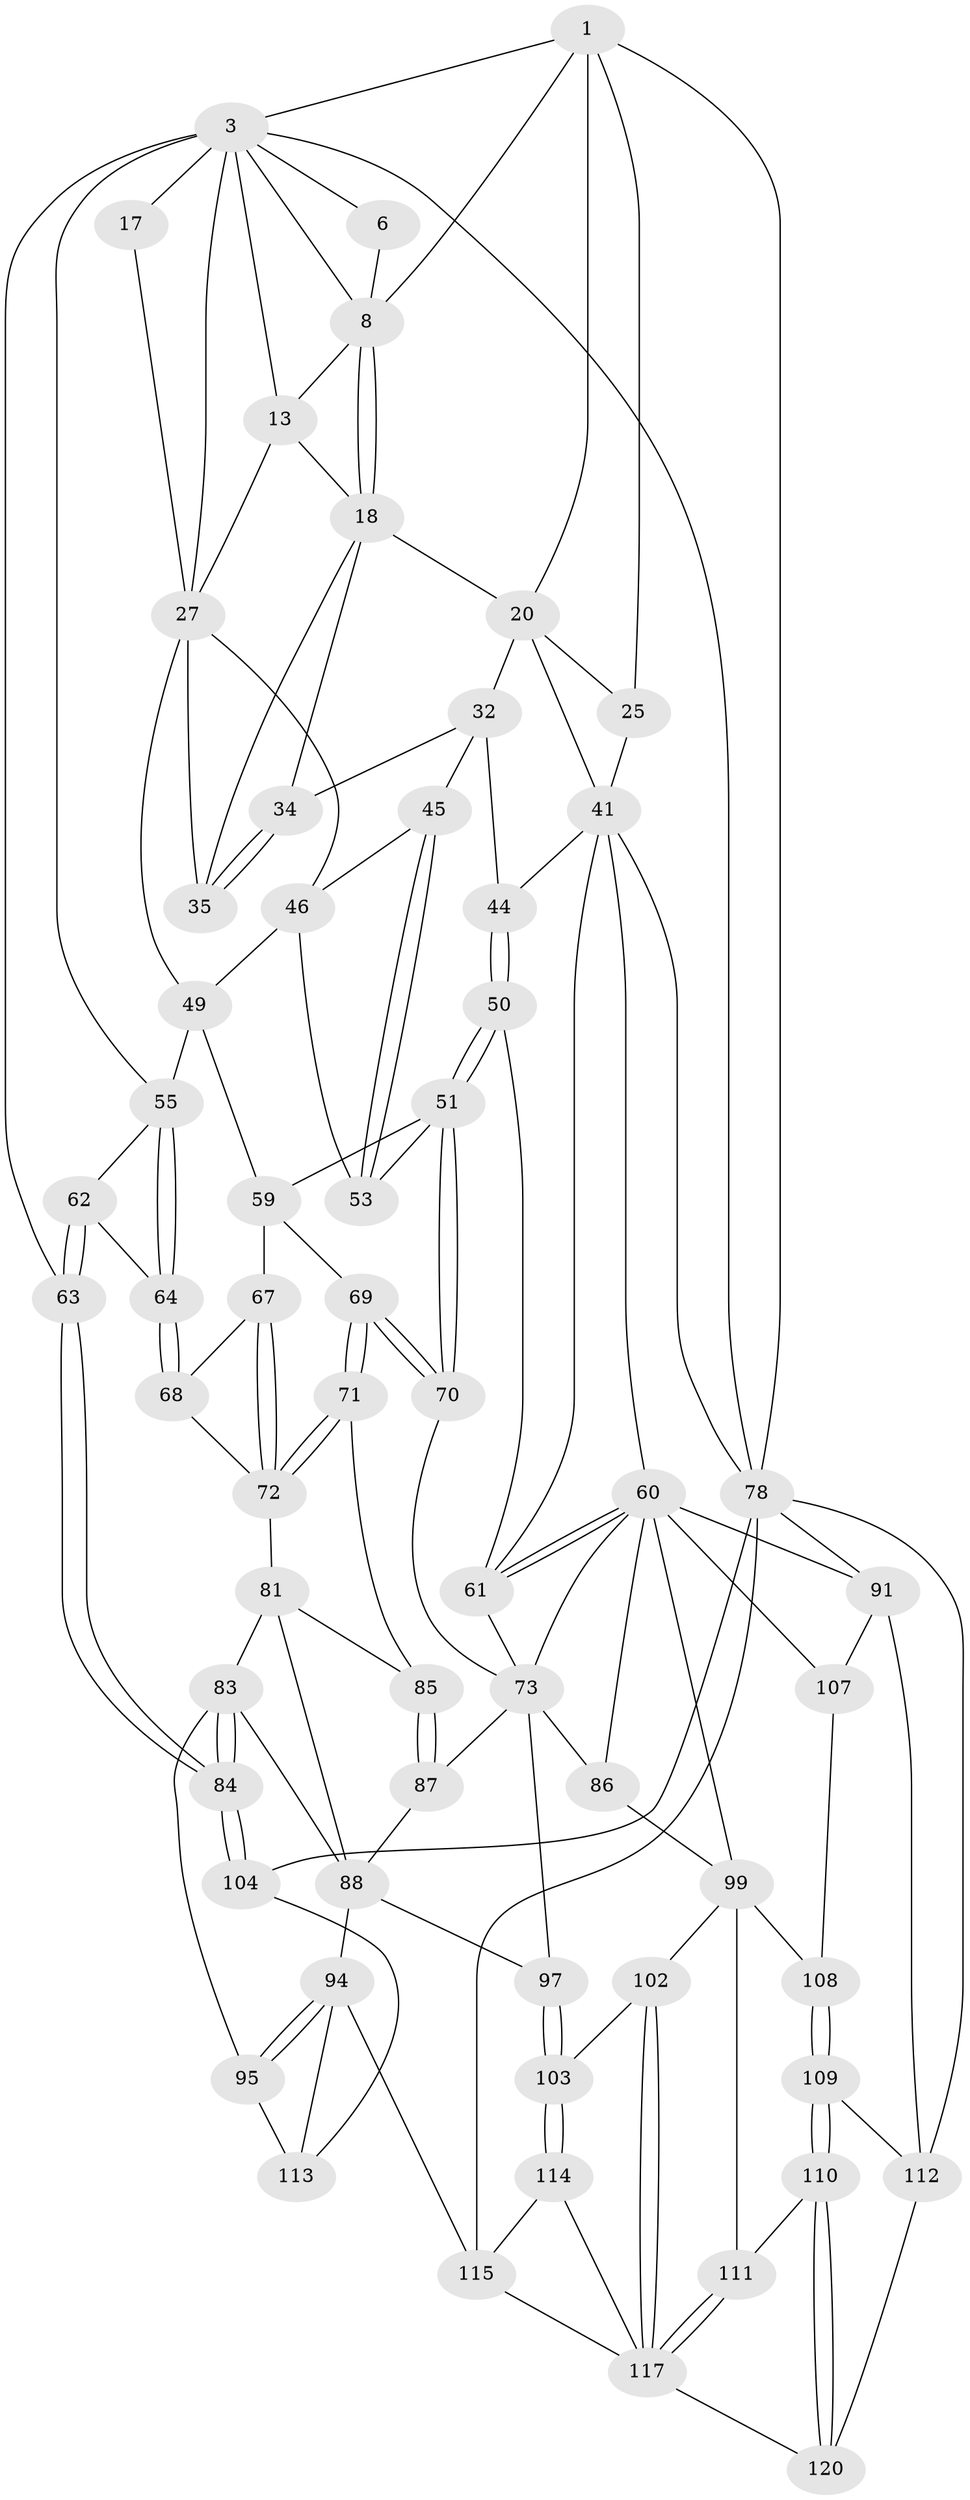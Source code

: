 // original degree distribution, {3: 0.016129032258064516, 6: 0.21774193548387097, 4: 0.23387096774193547, 5: 0.532258064516129}
// Generated by graph-tools (version 1.1) at 2025/28/03/15/25 16:28:00]
// undirected, 62 vertices, 144 edges
graph export_dot {
graph [start="1"]
  node [color=gray90,style=filled];
  1 [pos="+0.6495370813651582+0",super="+7+2"];
  3 [pos="+0+0",super="+15+4"];
  6 [pos="+0.6131029622777204+0"];
  8 [pos="+0.5742825688375706+0.08340873598274784",super="+9"];
  13 [pos="+0.2817384116175534+0.061661091628908926",super="+26"];
  17 [pos="+0.05924220130948407+0.15532095166817106"];
  18 [pos="+0.5160996110132606+0.14669274025465684",super="+19"];
  20 [pos="+0.6849758435340868+0.09361709624536194",super="+21+24"];
  25 [pos="+1+0"];
  27 [pos="+0.21560990525042895+0.2189596194446823",super="+36"];
  32 [pos="+0.44581219568681746+0.3146004781731745",super="+33+40"];
  34 [pos="+0.44002985812903367+0.3125530143212258"];
  35 [pos="+0.3030679497943195+0.24840611259237633"];
  41 [pos="+0.8161931865507316+0.3080274250950297",super="+47+42"];
  44 [pos="+0.5623888557871881+0.4195739368954455"];
  45 [pos="+0.37972739740358424+0.3484127425400132"];
  46 [pos="+0.3136992045564594+0.3292490720647304",super="+48"];
  49 [pos="+0.21536082447675772+0.44364209757638445",super="+54"];
  50 [pos="+0.5389672244301241+0.4857553616645843"];
  51 [pos="+0.4566052759603594+0.5806961584149646",super="+52"];
  53 [pos="+0.3532007679987497+0.4421995035612711"];
  55 [pos="+0.1438837701950186+0.49225820702181655",super="+56"];
  59 [pos="+0.20646836237369987+0.48596126959686853",super="+66"];
  60 [pos="+0.8863630131963486+0.6137867125815416",super="+76"];
  61 [pos="+0.7477767331569293+0.555207484971592",super="+65"];
  62 [pos="+0.01210045936287331+0.5646854532144131"];
  63 [pos="+0+0.5915163477793846"];
  64 [pos="+0.08458410303385847+0.6007343015299431"];
  67 [pos="+0.20641304927600107+0.5626027594268525"];
  68 [pos="+0.08611102851758547+0.6024344261882597"];
  69 [pos="+0.4286954071654552+0.6432565127682326"];
  70 [pos="+0.4422235800067133+0.645561702323983"];
  71 [pos="+0.2303032308309191+0.6682611259230365"];
  72 [pos="+0.2031014141050469+0.6236404355665144",super="+80"];
  73 [pos="+0.6839614913089473+0.6112745820484083",super="+74"];
  78 [pos="+1+1",super="+105+79"];
  81 [pos="+0.10074653995112874+0.6778726934864419",super="+82"];
  83 [pos="+0.03532306613266903+0.7763492439706481",super="+96"];
  84 [pos="+0+0.8160552207389962"];
  85 [pos="+0.21495020868547607+0.6982249417400588"];
  86 [pos="+0.5545749041857649+0.7621994758211289"];
  87 [pos="+0.21486271741967006+0.7078672175305409"];
  88 [pos="+0.20582355122193532+0.7518027116270999",super="+93+89"];
  91 [pos="+1+0.7966878219122064",super="+106"];
  94 [pos="+0.22797706184193445+0.8877363096840934",super="+116"];
  95 [pos="+0.14424941857112183+0.8754197553259684"];
  97 [pos="+0.2908662368517574+0.8444623914438372"];
  99 [pos="+0.8094970698363481+0.7966337601191091",super="+100"];
  102 [pos="+0.524507962455717+0.8661770441700262"];
  103 [pos="+0.33754906636298526+0.8847418188115246"];
  104 [pos="+0+0.9028358510183676"];
  107 [pos="+0.9783458948542588+0.83437943245131"];
  108 [pos="+0.8702335036290988+0.8738429233985235"];
  109 [pos="+0.8725894391391782+0.8836833392395751"];
  110 [pos="+0.7896704711203034+1"];
  111 [pos="+0.7114164952773668+0.8646015581597842"];
  112 [pos="+0.9355329927003274+0.9277129192325337",super="+119"];
  113 [pos="+0.11585148789506267+0.9229095812663912"];
  114 [pos="+0.3593694759377631+0.9603544902464246"];
  115 [pos="+0.25957056468016243+0.9742031108050009",super="+123"];
  117 [pos="+0.5041971376172094+1",super="+121"];
  120 [pos="+0.8257365676346584+1"];
  1 -- 8;
  1 -- 20;
  1 -- 3;
  1 -- 25;
  1 -- 78;
  3 -- 78;
  3 -- 17 [weight=2];
  3 -- 63;
  3 -- 6;
  3 -- 13;
  3 -- 8;
  3 -- 27;
  3 -- 55;
  6 -- 8;
  8 -- 18 [weight=2];
  8 -- 18;
  8 -- 13 [weight=2];
  13 -- 27;
  13 -- 18;
  17 -- 27;
  18 -- 34;
  18 -- 35;
  18 -- 20;
  20 -- 32 [weight=2];
  20 -- 25;
  20 -- 41;
  25 -- 41;
  27 -- 49;
  27 -- 35;
  27 -- 46;
  32 -- 34;
  32 -- 45;
  32 -- 44;
  34 -- 35;
  34 -- 35;
  41 -- 60;
  41 -- 61;
  41 -- 44;
  41 -- 78;
  44 -- 50;
  44 -- 50;
  45 -- 46;
  45 -- 53;
  45 -- 53;
  46 -- 49;
  46 -- 53;
  49 -- 59;
  49 -- 55;
  50 -- 51;
  50 -- 51;
  50 -- 61;
  51 -- 70;
  51 -- 70;
  51 -- 59;
  51 -- 53;
  55 -- 64;
  55 -- 64;
  55 -- 62;
  59 -- 67;
  59 -- 69;
  60 -- 61;
  60 -- 61;
  60 -- 99;
  60 -- 86;
  60 -- 107;
  60 -- 73;
  60 -- 91;
  61 -- 73;
  62 -- 63;
  62 -- 63;
  62 -- 64;
  63 -- 84;
  63 -- 84;
  64 -- 68;
  64 -- 68;
  67 -- 68;
  67 -- 72;
  67 -- 72;
  68 -- 72;
  69 -- 70;
  69 -- 70;
  69 -- 71;
  69 -- 71;
  70 -- 73;
  71 -- 72;
  71 -- 72;
  71 -- 85;
  72 -- 81;
  73 -- 97;
  73 -- 86;
  73 -- 87;
  78 -- 104;
  78 -- 115;
  78 -- 91;
  78 -- 112;
  81 -- 85;
  81 -- 88;
  81 -- 83;
  83 -- 84;
  83 -- 84;
  83 -- 88;
  83 -- 95;
  84 -- 104;
  84 -- 104;
  85 -- 87;
  85 -- 87;
  86 -- 99;
  87 -- 88;
  88 -- 97;
  88 -- 94;
  91 -- 112;
  91 -- 107;
  94 -- 95;
  94 -- 95;
  94 -- 113;
  94 -- 115 [weight=2];
  95 -- 113;
  97 -- 103;
  97 -- 103;
  99 -- 108;
  99 -- 102;
  99 -- 111;
  102 -- 103;
  102 -- 117;
  102 -- 117;
  103 -- 114;
  103 -- 114;
  104 -- 113;
  107 -- 108;
  108 -- 109;
  108 -- 109;
  109 -- 110;
  109 -- 110;
  109 -- 112;
  110 -- 111;
  110 -- 120;
  110 -- 120;
  111 -- 117;
  111 -- 117;
  112 -- 120;
  114 -- 115;
  114 -- 117;
  115 -- 117;
  117 -- 120;
}
